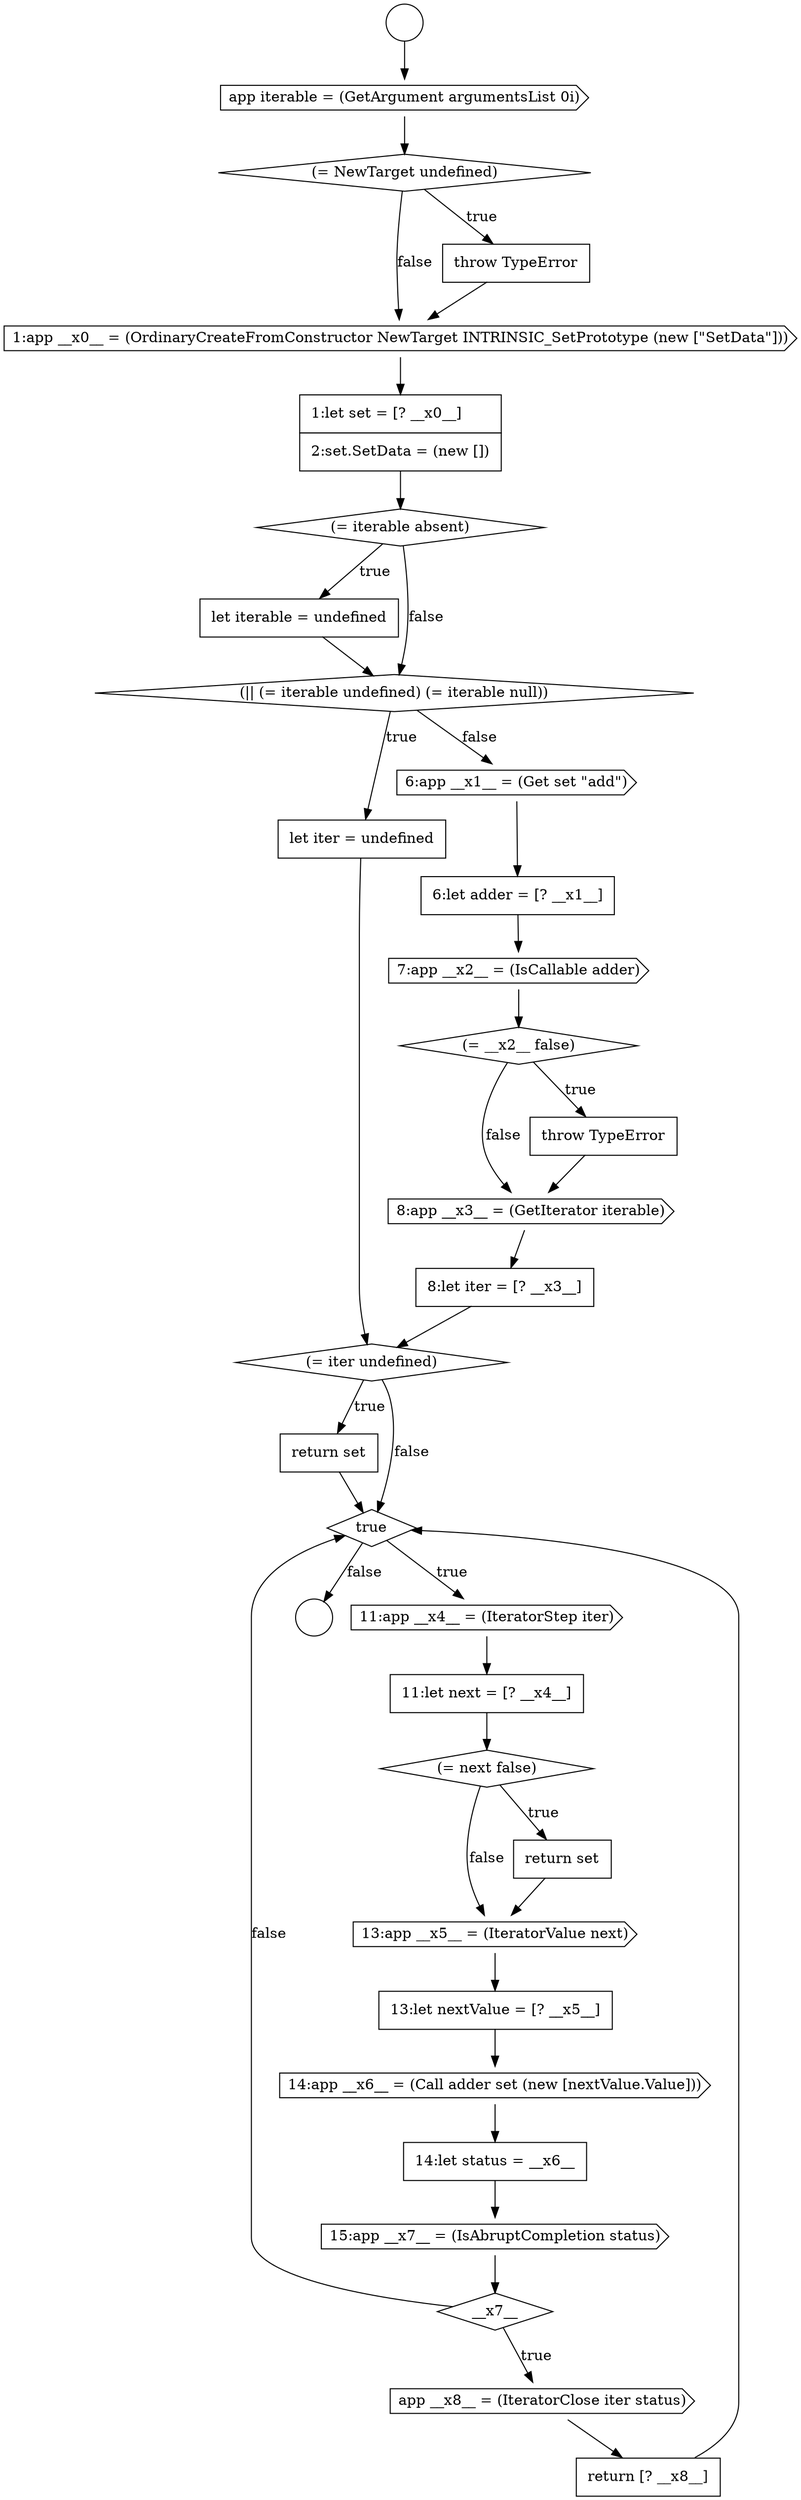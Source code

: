 digraph {
  node14570 [shape=cds, label=<<font color="black">8:app __x3__ = (GetIterator iterable)</font>> color="black" fillcolor="white" style=filled]
  node14559 [shape=cds, label=<<font color="black">1:app __x0__ = (OrdinaryCreateFromConstructor NewTarget INTRINSIC_SetPrototype (new [&quot;SetData&quot;]))</font>> color="black" fillcolor="white" style=filled]
  node14584 [shape=diamond, label=<<font color="black">__x7__</font>> color="black" fillcolor="white" style=filled]
  node14573 [shape=none, margin=0, label=<<font color="black">
    <table border="0" cellborder="1" cellspacing="0" cellpadding="10">
      <tr><td align="left">return set</td></tr>
    </table>
  </font>> color="black" fillcolor="white" style=filled]
  node14572 [shape=diamond, label=<<font color="black">(= iter undefined)</font>> color="black" fillcolor="white" style=filled]
  node14576 [shape=none, margin=0, label=<<font color="black">
    <table border="0" cellborder="1" cellspacing="0" cellpadding="10">
      <tr><td align="left">11:let next = [? __x4__]</td></tr>
    </table>
  </font>> color="black" fillcolor="white" style=filled]
  node14577 [shape=diamond, label=<<font color="black">(= next false)</font>> color="black" fillcolor="white" style=filled]
  node14567 [shape=cds, label=<<font color="black">7:app __x2__ = (IsCallable adder)</font>> color="black" fillcolor="white" style=filled]
  node14574 [shape=diamond, label=<<font color="black">true</font>> color="black" fillcolor="white" style=filled]
  node14585 [shape=cds, label=<<font color="black">app __x8__ = (IteratorClose iter status)</font>> color="black" fillcolor="white" style=filled]
  node14564 [shape=none, margin=0, label=<<font color="black">
    <table border="0" cellborder="1" cellspacing="0" cellpadding="10">
      <tr><td align="left">let iter = undefined</td></tr>
    </table>
  </font>> color="black" fillcolor="white" style=filled]
  node14579 [shape=cds, label=<<font color="black">13:app __x5__ = (IteratorValue next)</font>> color="black" fillcolor="white" style=filled]
  node14569 [shape=none, margin=0, label=<<font color="black">
    <table border="0" cellborder="1" cellspacing="0" cellpadding="10">
      <tr><td align="left">throw TypeError</td></tr>
    </table>
  </font>> color="black" fillcolor="white" style=filled]
  node14558 [shape=none, margin=0, label=<<font color="black">
    <table border="0" cellborder="1" cellspacing="0" cellpadding="10">
      <tr><td align="left">throw TypeError</td></tr>
    </table>
  </font>> color="black" fillcolor="white" style=filled]
  node14556 [shape=cds, label=<<font color="black">app iterable = (GetArgument argumentsList 0i)</font>> color="black" fillcolor="white" style=filled]
  node14565 [shape=cds, label=<<font color="black">6:app __x1__ = (Get set &quot;add&quot;)</font>> color="black" fillcolor="white" style=filled]
  node14566 [shape=none, margin=0, label=<<font color="black">
    <table border="0" cellborder="1" cellspacing="0" cellpadding="10">
      <tr><td align="left">6:let adder = [? __x1__]</td></tr>
    </table>
  </font>> color="black" fillcolor="white" style=filled]
  node14580 [shape=none, margin=0, label=<<font color="black">
    <table border="0" cellborder="1" cellspacing="0" cellpadding="10">
      <tr><td align="left">13:let nextValue = [? __x5__]</td></tr>
    </table>
  </font>> color="black" fillcolor="white" style=filled]
  node14561 [shape=diamond, label=<<font color="black">(= iterable absent)</font>> color="black" fillcolor="white" style=filled]
  node14581 [shape=cds, label=<<font color="black">14:app __x6__ = (Call adder set (new [nextValue.Value]))</font>> color="black" fillcolor="white" style=filled]
  node14555 [shape=circle label=" " color="black" fillcolor="white" style=filled]
  node14562 [shape=none, margin=0, label=<<font color="black">
    <table border="0" cellborder="1" cellspacing="0" cellpadding="10">
      <tr><td align="left">let iterable = undefined</td></tr>
    </table>
  </font>> color="black" fillcolor="white" style=filled]
  node14557 [shape=diamond, label=<<font color="black">(= NewTarget undefined)</font>> color="black" fillcolor="white" style=filled]
  node14554 [shape=circle label=" " color="black" fillcolor="white" style=filled]
  node14586 [shape=none, margin=0, label=<<font color="black">
    <table border="0" cellborder="1" cellspacing="0" cellpadding="10">
      <tr><td align="left">return [? __x8__]</td></tr>
    </table>
  </font>> color="black" fillcolor="white" style=filled]
  node14571 [shape=none, margin=0, label=<<font color="black">
    <table border="0" cellborder="1" cellspacing="0" cellpadding="10">
      <tr><td align="left">8:let iter = [? __x3__]</td></tr>
    </table>
  </font>> color="black" fillcolor="white" style=filled]
  node14560 [shape=none, margin=0, label=<<font color="black">
    <table border="0" cellborder="1" cellspacing="0" cellpadding="10">
      <tr><td align="left">1:let set = [? __x0__]</td></tr>
      <tr><td align="left">2:set.SetData = (new [])</td></tr>
    </table>
  </font>> color="black" fillcolor="white" style=filled]
  node14582 [shape=none, margin=0, label=<<font color="black">
    <table border="0" cellborder="1" cellspacing="0" cellpadding="10">
      <tr><td align="left">14:let status = __x6__</td></tr>
    </table>
  </font>> color="black" fillcolor="white" style=filled]
  node14575 [shape=cds, label=<<font color="black">11:app __x4__ = (IteratorStep iter)</font>> color="black" fillcolor="white" style=filled]
  node14578 [shape=none, margin=0, label=<<font color="black">
    <table border="0" cellborder="1" cellspacing="0" cellpadding="10">
      <tr><td align="left">return set</td></tr>
    </table>
  </font>> color="black" fillcolor="white" style=filled]
  node14563 [shape=diamond, label=<<font color="black">(|| (= iterable undefined) (= iterable null))</font>> color="black" fillcolor="white" style=filled]
  node14568 [shape=diamond, label=<<font color="black">(= __x2__ false)</font>> color="black" fillcolor="white" style=filled]
  node14583 [shape=cds, label=<<font color="black">15:app __x7__ = (IsAbruptCompletion status)</font>> color="black" fillcolor="white" style=filled]
  node14580 -> node14581 [ color="black"]
  node14584 -> node14585 [label=<<font color="black">true</font>> color="black"]
  node14584 -> node14574 [label=<<font color="black">false</font>> color="black"]
  node14570 -> node14571 [ color="black"]
  node14569 -> node14570 [ color="black"]
  node14576 -> node14577 [ color="black"]
  node14560 -> node14561 [ color="black"]
  node14564 -> node14572 [ color="black"]
  node14559 -> node14560 [ color="black"]
  node14572 -> node14573 [label=<<font color="black">true</font>> color="black"]
  node14572 -> node14574 [label=<<font color="black">false</font>> color="black"]
  node14581 -> node14582 [ color="black"]
  node14583 -> node14584 [ color="black"]
  node14554 -> node14556 [ color="black"]
  node14574 -> node14575 [label=<<font color="black">true</font>> color="black"]
  node14574 -> node14555 [label=<<font color="black">false</font>> color="black"]
  node14568 -> node14569 [label=<<font color="black">true</font>> color="black"]
  node14568 -> node14570 [label=<<font color="black">false</font>> color="black"]
  node14571 -> node14572 [ color="black"]
  node14565 -> node14566 [ color="black"]
  node14566 -> node14567 [ color="black"]
  node14558 -> node14559 [ color="black"]
  node14578 -> node14579 [ color="black"]
  node14577 -> node14578 [label=<<font color="black">true</font>> color="black"]
  node14577 -> node14579 [label=<<font color="black">false</font>> color="black"]
  node14586 -> node14574 [ color="black"]
  node14573 -> node14574 [ color="black"]
  node14582 -> node14583 [ color="black"]
  node14575 -> node14576 [ color="black"]
  node14562 -> node14563 [ color="black"]
  node14579 -> node14580 [ color="black"]
  node14556 -> node14557 [ color="black"]
  node14585 -> node14586 [ color="black"]
  node14561 -> node14562 [label=<<font color="black">true</font>> color="black"]
  node14561 -> node14563 [label=<<font color="black">false</font>> color="black"]
  node14567 -> node14568 [ color="black"]
  node14557 -> node14558 [label=<<font color="black">true</font>> color="black"]
  node14557 -> node14559 [label=<<font color="black">false</font>> color="black"]
  node14563 -> node14564 [label=<<font color="black">true</font>> color="black"]
  node14563 -> node14565 [label=<<font color="black">false</font>> color="black"]
}
